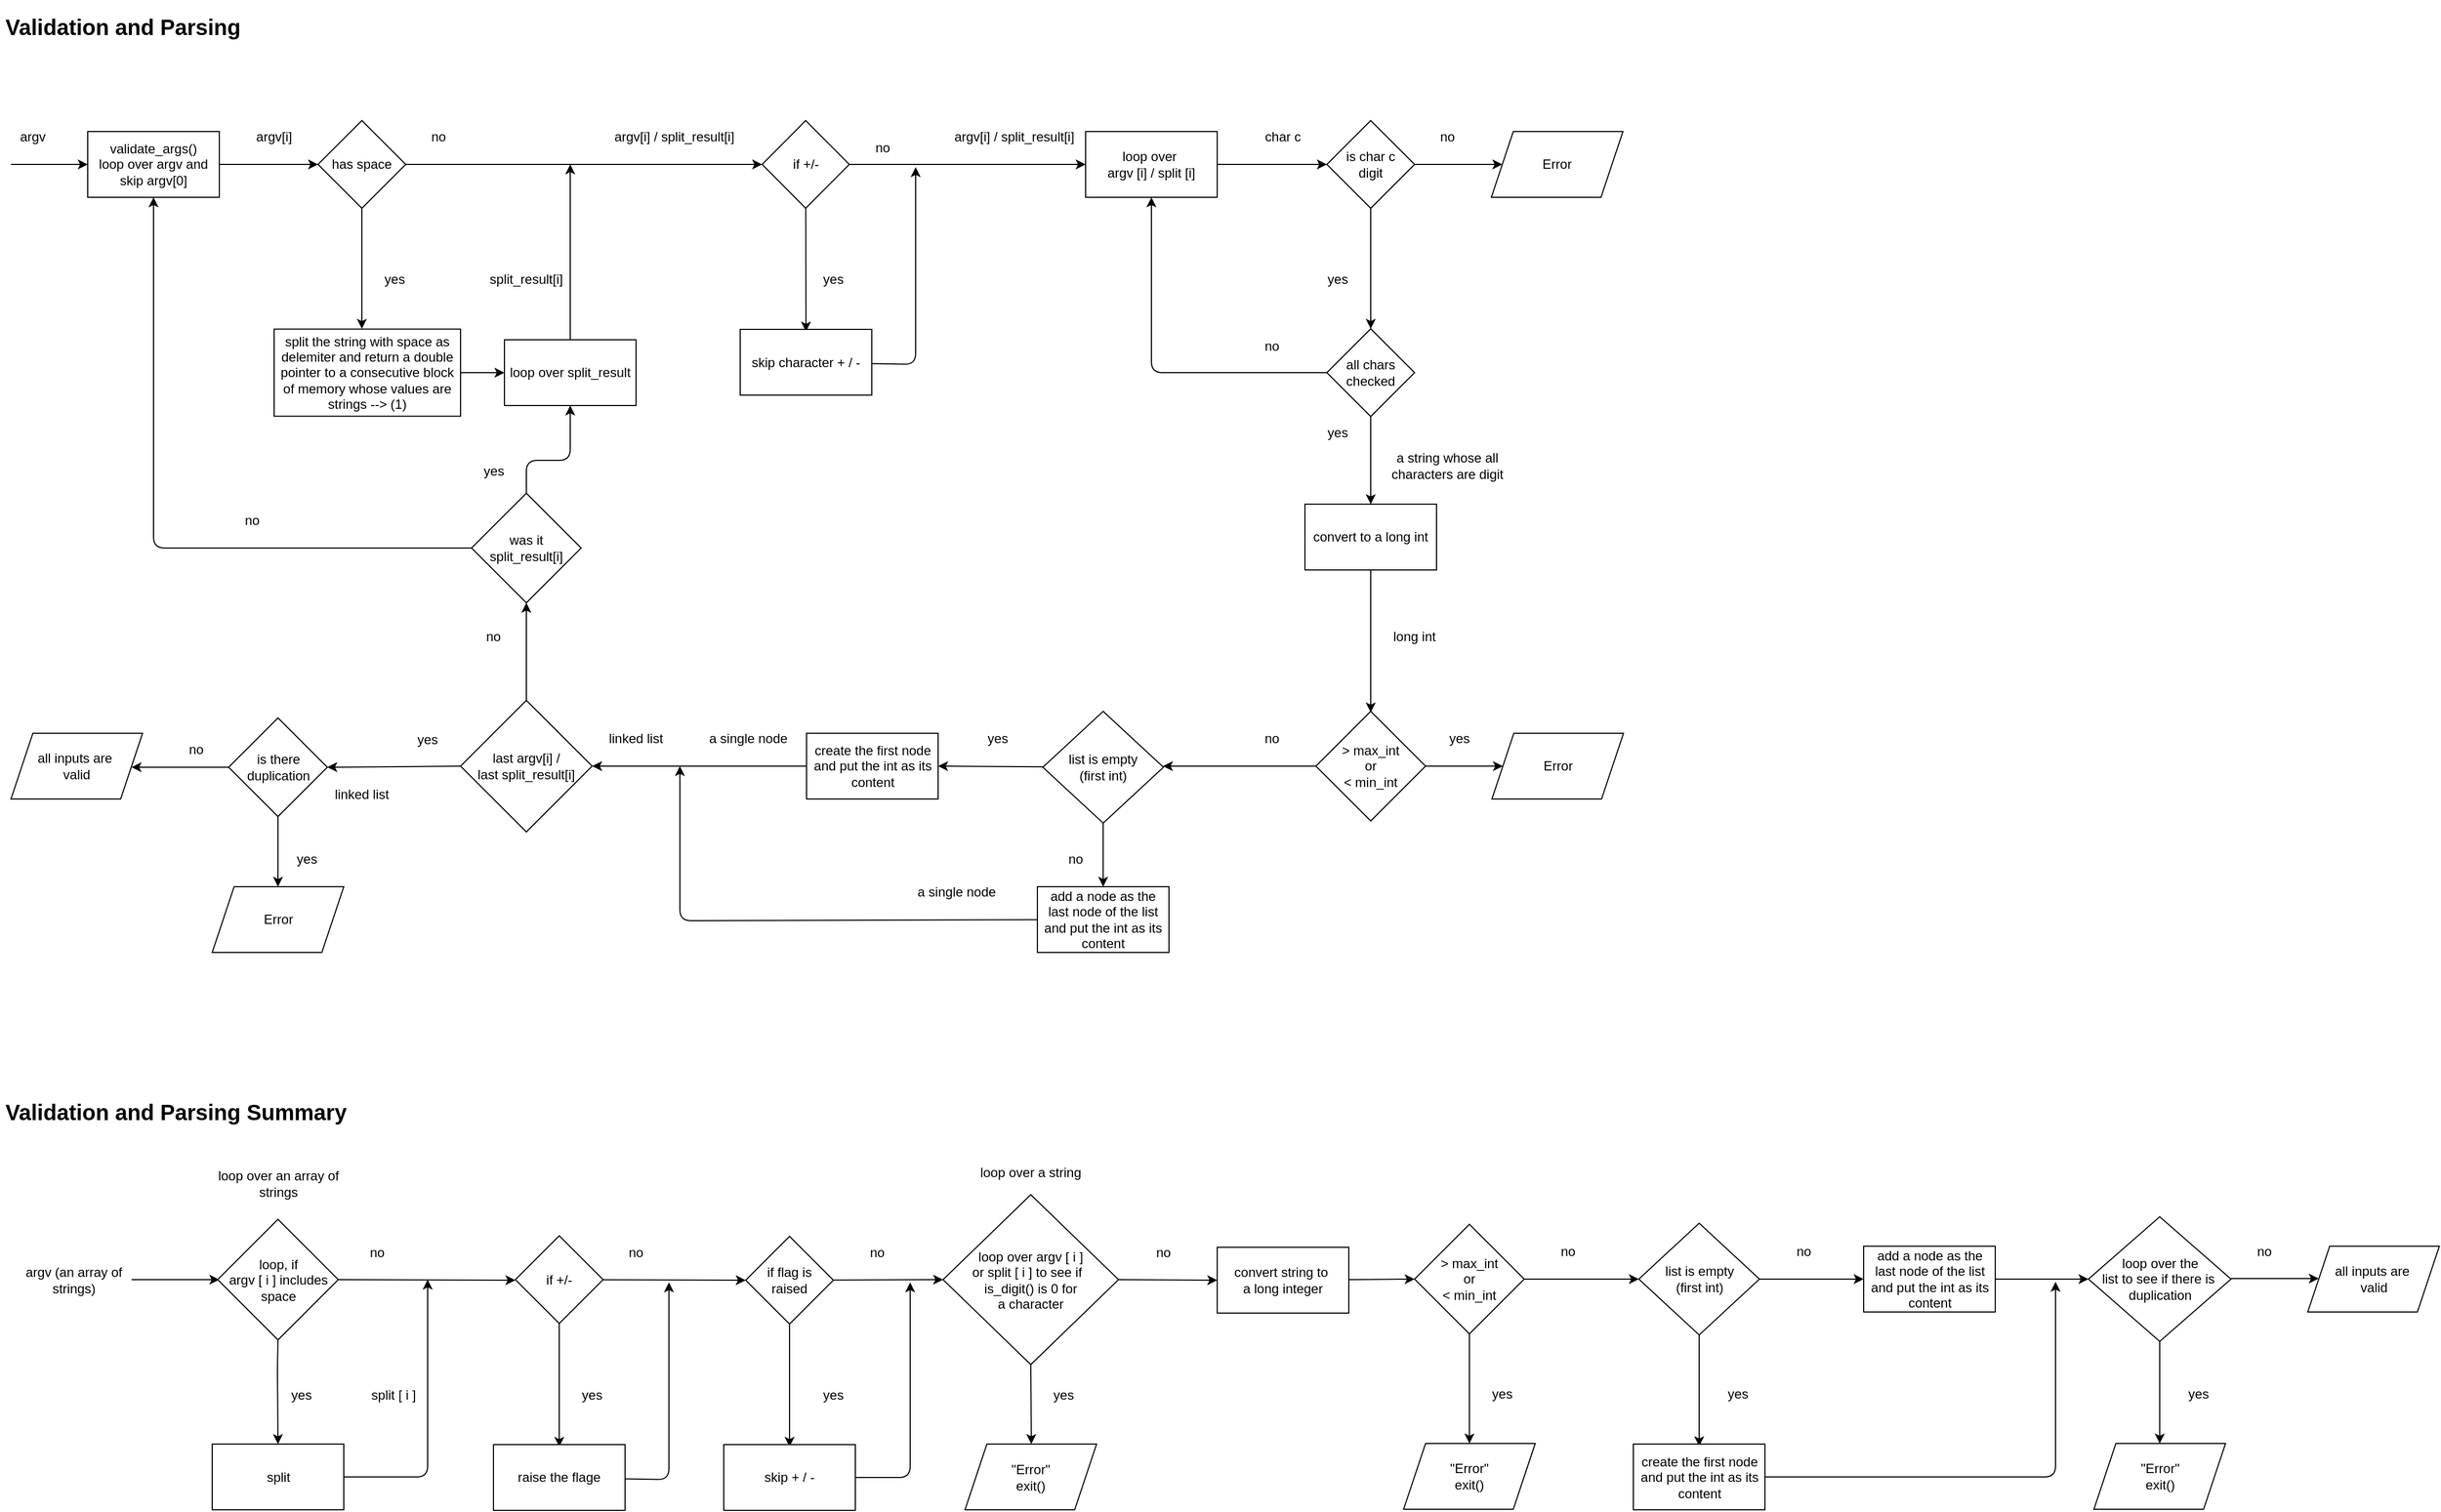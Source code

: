 <mxfile>
    <diagram id="3Skp6u5j8QHeCOQ26xEV" name="Page-1">
        <mxGraphModel dx="1707" dy="1222" grid="1" gridSize="10" guides="1" tooltips="1" connect="1" arrows="1" fold="1" page="1" pageScale="1" pageWidth="3300" pageHeight="4681" math="0" shadow="0">
            <root>
                <mxCell id="0"/>
                <mxCell id="1" parent="0"/>
                <mxCell id="7" value="yes" style="text;html=1;strokeColor=none;fillColor=none;align=center;verticalAlign=middle;whiteSpace=wrap;rounded=0;" parent="1" vertex="1">
                    <mxGeometry x="410" y="400" width="60" height="30" as="geometry"/>
                </mxCell>
                <mxCell id="10" value="no" style="text;html=1;strokeColor=none;fillColor=none;align=center;verticalAlign=middle;whiteSpace=wrap;rounded=0;" parent="1" vertex="1">
                    <mxGeometry x="450" y="270" width="60" height="30" as="geometry"/>
                </mxCell>
                <mxCell id="57" style="edgeStyle=none;html=1;" parent="1" source="56" edge="1">
                    <mxGeometry relative="1" as="geometry">
                        <mxPoint x="370" y="310" as="targetPoint"/>
                    </mxGeometry>
                </mxCell>
                <mxCell id="79" style="edgeStyle=none;html=1;entryX=0;entryY=0.5;entryDx=0;entryDy=0;" parent="1" target="56" edge="1">
                    <mxGeometry relative="1" as="geometry">
                        <mxPoint x="100" y="290" as="targetPoint"/>
                        <mxPoint x="90" y="310" as="sourcePoint"/>
                    </mxGeometry>
                </mxCell>
                <mxCell id="56" value="validate_args()&lt;br&gt;loop over argv and skip argv[0]" style="rounded=0;whiteSpace=wrap;html=1;" parent="1" vertex="1">
                    <mxGeometry x="160" y="280" width="120" height="60" as="geometry"/>
                </mxCell>
                <mxCell id="58" value="argv[i]" style="text;html=1;strokeColor=none;fillColor=none;align=center;verticalAlign=middle;whiteSpace=wrap;rounded=0;" parent="1" vertex="1">
                    <mxGeometry x="300" y="270" width="60" height="30" as="geometry"/>
                </mxCell>
                <mxCell id="60" style="edgeStyle=none;html=1;entryX=0;entryY=0.5;entryDx=0;entryDy=0;" parent="1" source="59" target="84" edge="1">
                    <mxGeometry relative="1" as="geometry">
                        <mxPoint x="590" y="310" as="targetPoint"/>
                    </mxGeometry>
                </mxCell>
                <mxCell id="61" style="edgeStyle=none;html=1;" parent="1" source="59" edge="1">
                    <mxGeometry relative="1" as="geometry">
                        <mxPoint x="410" y="460" as="targetPoint"/>
                    </mxGeometry>
                </mxCell>
                <mxCell id="59" value="has space" style="rhombus;whiteSpace=wrap;html=1;" parent="1" vertex="1">
                    <mxGeometry x="370" y="270" width="80" height="80" as="geometry"/>
                </mxCell>
                <mxCell id="179" style="edgeStyle=none;html=1;" parent="1" source="62" edge="1">
                    <mxGeometry relative="1" as="geometry">
                        <mxPoint x="540" y="500" as="targetPoint"/>
                    </mxGeometry>
                </mxCell>
                <mxCell id="62" value="split the string with space as delemiter and return a double pointer to a consecutive block of memory whose values are strings --&amp;gt; (1)" style="rounded=0;whiteSpace=wrap;html=1;" parent="1" vertex="1">
                    <mxGeometry x="330" y="460.25" width="170" height="79.5" as="geometry"/>
                </mxCell>
                <mxCell id="80" value="argv" style="text;html=1;strokeColor=none;fillColor=none;align=center;verticalAlign=middle;whiteSpace=wrap;rounded=0;" parent="1" vertex="1">
                    <mxGeometry x="80" y="270" width="60" height="30" as="geometry"/>
                </mxCell>
                <mxCell id="83" style="edgeStyle=none;html=1;" parent="1" source="84" edge="1">
                    <mxGeometry relative="1" as="geometry">
                        <mxPoint x="815" y="462.5" as="targetPoint"/>
                    </mxGeometry>
                </mxCell>
                <mxCell id="91" style="edgeStyle=none;html=1;" parent="1" source="84" edge="1">
                    <mxGeometry relative="1" as="geometry">
                        <mxPoint x="1070" y="310" as="targetPoint"/>
                    </mxGeometry>
                </mxCell>
                <mxCell id="84" value="if +/-" style="rhombus;whiteSpace=wrap;html=1;" parent="1" vertex="1">
                    <mxGeometry x="775" y="270" width="79.5" height="80" as="geometry"/>
                </mxCell>
                <mxCell id="85" value="no" style="text;html=1;strokeColor=none;fillColor=none;align=center;verticalAlign=middle;whiteSpace=wrap;rounded=0;" parent="1" vertex="1">
                    <mxGeometry x="855" y="280" width="60" height="30" as="geometry"/>
                </mxCell>
                <mxCell id="86" value="yes" style="text;html=1;strokeColor=none;fillColor=none;align=center;verticalAlign=middle;whiteSpace=wrap;rounded=0;" parent="1" vertex="1">
                    <mxGeometry x="810" y="400" width="60" height="30" as="geometry"/>
                </mxCell>
                <mxCell id="87" style="edgeStyle=none;html=1;" parent="1" source="88" edge="1">
                    <mxGeometry relative="1" as="geometry">
                        <mxPoint x="915" y="312.5" as="targetPoint"/>
                        <Array as="points">
                            <mxPoint x="915" y="492.5"/>
                        </Array>
                    </mxGeometry>
                </mxCell>
                <mxCell id="88" value="skip character + / -" style="rounded=0;whiteSpace=wrap;html=1;" parent="1" vertex="1">
                    <mxGeometry x="755" y="460.5" width="120" height="60" as="geometry"/>
                </mxCell>
                <mxCell id="90" value="argv[i] / split_result[i]" style="text;html=1;strokeColor=none;fillColor=none;align=center;verticalAlign=middle;whiteSpace=wrap;rounded=0;" parent="1" vertex="1">
                    <mxGeometry x="635" y="270" width="120" height="30" as="geometry"/>
                </mxCell>
                <mxCell id="94" style="edgeStyle=none;html=1;" parent="1" source="92" edge="1">
                    <mxGeometry relative="1" as="geometry">
                        <mxPoint x="1290" y="310" as="targetPoint"/>
                    </mxGeometry>
                </mxCell>
                <mxCell id="92" value="loop over&amp;nbsp;&lt;br&gt;argv [i] /&amp;nbsp;split [i]" style="rounded=0;whiteSpace=wrap;html=1;" parent="1" vertex="1">
                    <mxGeometry x="1070" y="280" width="120" height="60" as="geometry"/>
                </mxCell>
                <mxCell id="93" value="argv[i] / split_result[i]" style="text;html=1;strokeColor=none;fillColor=none;align=center;verticalAlign=middle;whiteSpace=wrap;rounded=0;" parent="1" vertex="1">
                    <mxGeometry x="930" y="270" width="150" height="30" as="geometry"/>
                </mxCell>
                <mxCell id="97" style="edgeStyle=none;html=1;" parent="1" source="95" edge="1">
                    <mxGeometry relative="1" as="geometry">
                        <mxPoint x="1450" y="310" as="targetPoint"/>
                    </mxGeometry>
                </mxCell>
                <mxCell id="100" style="edgeStyle=none;html=1;" parent="1" source="95" edge="1">
                    <mxGeometry relative="1" as="geometry">
                        <mxPoint x="1330" y="460" as="targetPoint"/>
                    </mxGeometry>
                </mxCell>
                <mxCell id="95" value="is char c&lt;br&gt;digit" style="rhombus;whiteSpace=wrap;html=1;" parent="1" vertex="1">
                    <mxGeometry x="1290" y="270" width="80" height="80" as="geometry"/>
                </mxCell>
                <mxCell id="96" value="char c" style="text;html=1;strokeColor=none;fillColor=none;align=center;verticalAlign=middle;whiteSpace=wrap;rounded=0;" parent="1" vertex="1">
                    <mxGeometry x="1220" y="270" width="60" height="30" as="geometry"/>
                </mxCell>
                <mxCell id="98" value="no" style="text;html=1;strokeColor=none;fillColor=none;align=center;verticalAlign=middle;whiteSpace=wrap;rounded=0;" parent="1" vertex="1">
                    <mxGeometry x="1370" y="270" width="60" height="30" as="geometry"/>
                </mxCell>
                <mxCell id="99" value="Error" style="shape=parallelogram;perimeter=parallelogramPerimeter;whiteSpace=wrap;html=1;fixedSize=1;" parent="1" vertex="1">
                    <mxGeometry x="1440" y="280" width="120" height="60" as="geometry"/>
                </mxCell>
                <mxCell id="101" value="yes" style="text;html=1;strokeColor=none;fillColor=none;align=center;verticalAlign=middle;whiteSpace=wrap;rounded=0;" parent="1" vertex="1">
                    <mxGeometry x="1270" y="400" width="60" height="30" as="geometry"/>
                </mxCell>
                <mxCell id="102" value="" style="edgeStyle=none;html=1;exitX=0;exitY=0.5;exitDx=0;exitDy=0;" parent="1" source="103" edge="1">
                    <mxGeometry relative="1" as="geometry">
                        <mxPoint x="1140.5" y="859" as="targetPoint"/>
                    </mxGeometry>
                </mxCell>
                <mxCell id="110" style="edgeStyle=none;html=1;" parent="1" source="103" edge="1">
                    <mxGeometry relative="1" as="geometry">
                        <mxPoint x="1450.5" y="859" as="targetPoint"/>
                    </mxGeometry>
                </mxCell>
                <mxCell id="103" value="&amp;gt; max_int&lt;br&gt;or&lt;br&gt;&amp;lt; min_int" style="rhombus;whiteSpace=wrap;html=1;" parent="1" vertex="1">
                    <mxGeometry x="1280" y="809" width="100" height="100" as="geometry"/>
                </mxCell>
                <mxCell id="105" value="yes" style="text;html=1;strokeColor=none;fillColor=none;align=center;verticalAlign=middle;whiteSpace=wrap;rounded=0;" parent="1" vertex="1">
                    <mxGeometry x="1380.5" y="819" width="60" height="30" as="geometry"/>
                </mxCell>
                <mxCell id="109" style="edgeStyle=none;html=1;" parent="1" source="106" edge="1">
                    <mxGeometry relative="1" as="geometry">
                        <mxPoint x="1330" y="810" as="targetPoint"/>
                    </mxGeometry>
                </mxCell>
                <mxCell id="106" value="convert to a long int" style="rounded=0;whiteSpace=wrap;html=1;" parent="1" vertex="1">
                    <mxGeometry x="1270" y="620" width="120" height="60" as="geometry"/>
                </mxCell>
                <mxCell id="107" value="a string whose all characters are digit" style="text;html=1;strokeColor=none;fillColor=none;align=center;verticalAlign=middle;whiteSpace=wrap;rounded=0;" parent="1" vertex="1">
                    <mxGeometry x="1340" y="570" width="120" height="30" as="geometry"/>
                </mxCell>
                <mxCell id="111" value="Error" style="shape=parallelogram;perimeter=parallelogramPerimeter;whiteSpace=wrap;html=1;fixedSize=1;" parent="1" vertex="1">
                    <mxGeometry x="1440.5" y="829" width="120" height="60" as="geometry"/>
                </mxCell>
                <mxCell id="112" value="no" style="text;html=1;strokeColor=none;fillColor=none;align=center;verticalAlign=middle;whiteSpace=wrap;rounded=0;" parent="1" vertex="1">
                    <mxGeometry x="1210" y="819" width="60" height="30" as="geometry"/>
                </mxCell>
                <mxCell id="113" value="long int" style="text;html=1;strokeColor=none;fillColor=none;align=center;verticalAlign=middle;whiteSpace=wrap;rounded=0;" parent="1" vertex="1">
                    <mxGeometry x="1340" y="725.5" width="60" height="30" as="geometry"/>
                </mxCell>
                <mxCell id="114" style="edgeStyle=none;html=1;entryX=1;entryY=0.5;entryDx=0;entryDy=0;" parent="1" source="115" target="117" edge="1">
                    <mxGeometry relative="1" as="geometry">
                        <mxPoint x="1086" y="1012.5" as="targetPoint"/>
                    </mxGeometry>
                </mxCell>
                <mxCell id="121" style="edgeStyle=none;html=1;entryX=0.5;entryY=0;entryDx=0;entryDy=0;" parent="1" source="115" target="119" edge="1">
                    <mxGeometry relative="1" as="geometry"/>
                </mxCell>
                <mxCell id="115" value="list is empty&lt;br&gt;(first int)" style="rhombus;whiteSpace=wrap;html=1;" parent="1" vertex="1">
                    <mxGeometry x="1031" y="809" width="110" height="102" as="geometry"/>
                </mxCell>
                <mxCell id="116" value="yes" style="text;html=1;strokeColor=none;fillColor=none;align=center;verticalAlign=middle;whiteSpace=wrap;rounded=0;" parent="1" vertex="1">
                    <mxGeometry x="960" y="819" width="60" height="30" as="geometry"/>
                </mxCell>
                <mxCell id="123" style="edgeStyle=none;html=1;entryX=1;entryY=0.5;entryDx=0;entryDy=0;" parent="1" source="117" target="130" edge="1">
                    <mxGeometry relative="1" as="geometry">
                        <mxPoint x="781" y="859" as="targetPoint"/>
                    </mxGeometry>
                </mxCell>
                <mxCell id="117" value="create the first node and&amp;nbsp;put the int as its content" style="rounded=0;whiteSpace=wrap;html=1;" parent="1" vertex="1">
                    <mxGeometry x="815.5" y="829" width="120" height="60" as="geometry"/>
                </mxCell>
                <mxCell id="122" style="edgeStyle=none;html=1;" parent="1" source="119" edge="1">
                    <mxGeometry relative="1" as="geometry">
                        <mxPoint x="700" y="859" as="targetPoint"/>
                        <Array as="points">
                            <mxPoint x="700" y="1000"/>
                        </Array>
                    </mxGeometry>
                </mxCell>
                <mxCell id="119" value="add a node as the last node of the list and put the int as its content" style="rounded=0;whiteSpace=wrap;html=1;" parent="1" vertex="1">
                    <mxGeometry x="1026" y="969" width="120" height="60" as="geometry"/>
                </mxCell>
                <mxCell id="120" value="no" style="text;html=1;strokeColor=none;fillColor=none;align=center;verticalAlign=middle;whiteSpace=wrap;rounded=0;" parent="1" vertex="1">
                    <mxGeometry x="1031" y="929" width="60" height="30" as="geometry"/>
                </mxCell>
                <mxCell id="126" style="edgeStyle=none;html=1;entryX=0.5;entryY=1;entryDx=0;entryDy=0;" parent="1" source="125" target="92" edge="1">
                    <mxGeometry relative="1" as="geometry">
                        <mxPoint x="1130" y="440" as="targetPoint"/>
                        <Array as="points">
                            <mxPoint x="1130" y="500"/>
                        </Array>
                    </mxGeometry>
                </mxCell>
                <mxCell id="128" style="edgeStyle=none;html=1;entryX=0.5;entryY=0;entryDx=0;entryDy=0;" parent="1" source="125" target="106" edge="1">
                    <mxGeometry relative="1" as="geometry"/>
                </mxCell>
                <mxCell id="125" value="all chars&lt;br&gt;checked" style="rhombus;whiteSpace=wrap;html=1;" parent="1" vertex="1">
                    <mxGeometry x="1290" y="460" width="80" height="80" as="geometry"/>
                </mxCell>
                <mxCell id="127" value="no" style="text;html=1;strokeColor=none;fillColor=none;align=center;verticalAlign=middle;whiteSpace=wrap;rounded=0;" parent="1" vertex="1">
                    <mxGeometry x="1210" y="460.5" width="60" height="30" as="geometry"/>
                </mxCell>
                <mxCell id="129" value="yes" style="text;html=1;strokeColor=none;fillColor=none;align=center;verticalAlign=middle;whiteSpace=wrap;rounded=0;" parent="1" vertex="1">
                    <mxGeometry x="1270" y="540" width="60" height="30" as="geometry"/>
                </mxCell>
                <mxCell id="131" style="edgeStyle=none;html=1;entryX=0.5;entryY=1;entryDx=0;entryDy=0;exitX=0;exitY=0.5;exitDx=0;exitDy=0;startArrow=none;" parent="1" source="155" target="56" edge="1">
                    <mxGeometry relative="1" as="geometry">
                        <mxPoint x="200" y="540" as="targetPoint"/>
                        <Array as="points">
                            <mxPoint x="220" y="660"/>
                        </Array>
                        <mxPoint x="560" y="790" as="sourcePoint"/>
                    </mxGeometry>
                </mxCell>
                <mxCell id="137" style="edgeStyle=none;html=1;exitX=0;exitY=0.5;exitDx=0;exitDy=0;entryX=1;entryY=0.5;entryDx=0;entryDy=0;" parent="1" source="130" target="141" edge="1">
                    <mxGeometry relative="1" as="geometry">
                        <mxPoint x="420" y="860" as="targetPoint"/>
                        <mxPoint x="480" y="860" as="sourcePoint"/>
                    </mxGeometry>
                </mxCell>
                <mxCell id="183" style="edgeStyle=none;html=1;entryX=0.5;entryY=1;entryDx=0;entryDy=0;" parent="1" source="130" target="155" edge="1">
                    <mxGeometry relative="1" as="geometry"/>
                </mxCell>
                <mxCell id="130" value="last argv[i] /&lt;br&gt;last split_result[i]" style="rhombus;whiteSpace=wrap;html=1;" parent="1" vertex="1">
                    <mxGeometry x="500" y="799" width="120" height="120" as="geometry"/>
                </mxCell>
                <mxCell id="133" value="no" style="text;html=1;strokeColor=none;fillColor=none;align=center;verticalAlign=middle;whiteSpace=wrap;rounded=0;" parent="1" vertex="1">
                    <mxGeometry x="500" y="725.5" width="60" height="30" as="geometry"/>
                </mxCell>
                <mxCell id="134" value="a single node" style="text;html=1;strokeColor=none;fillColor=none;align=center;verticalAlign=middle;whiteSpace=wrap;rounded=0;" parent="1" vertex="1">
                    <mxGeometry x="910" y="959" width="85" height="30" as="geometry"/>
                </mxCell>
                <mxCell id="135" value="a single node" style="text;html=1;strokeColor=none;fillColor=none;align=center;verticalAlign=middle;whiteSpace=wrap;rounded=0;" parent="1" vertex="1">
                    <mxGeometry x="720" y="819" width="85" height="30" as="geometry"/>
                </mxCell>
                <mxCell id="136" value="linked list" style="text;html=1;strokeColor=none;fillColor=none;align=center;verticalAlign=middle;whiteSpace=wrap;rounded=0;" parent="1" vertex="1">
                    <mxGeometry x="630" y="819" width="60" height="30" as="geometry"/>
                </mxCell>
                <mxCell id="138" value="yes" style="text;html=1;strokeColor=none;fillColor=none;align=center;verticalAlign=middle;whiteSpace=wrap;rounded=0;" parent="1" vertex="1">
                    <mxGeometry x="440" y="820" width="60" height="30" as="geometry"/>
                </mxCell>
                <mxCell id="144" style="edgeStyle=none;html=1;exitX=0.5;exitY=1;exitDx=0;exitDy=0;entryX=0.5;entryY=0;entryDx=0;entryDy=0;" parent="1" source="141" target="143" edge="1">
                    <mxGeometry relative="1" as="geometry"/>
                </mxCell>
                <mxCell id="147" style="edgeStyle=none;html=1;" parent="1" source="141" edge="1">
                    <mxGeometry relative="1" as="geometry">
                        <mxPoint x="200" y="860" as="targetPoint"/>
                    </mxGeometry>
                </mxCell>
                <mxCell id="141" value="is there&lt;br&gt;duplication" style="rhombus;whiteSpace=wrap;html=1;" parent="1" vertex="1">
                    <mxGeometry x="288.5" y="815" width="90" height="90" as="geometry"/>
                </mxCell>
                <mxCell id="142" value="linked list" style="text;html=1;strokeColor=none;fillColor=none;align=center;verticalAlign=middle;whiteSpace=wrap;rounded=0;" parent="1" vertex="1">
                    <mxGeometry x="380" y="870" width="60" height="30" as="geometry"/>
                </mxCell>
                <mxCell id="143" value="Error" style="shape=parallelogram;perimeter=parallelogramPerimeter;whiteSpace=wrap;html=1;fixedSize=1;" parent="1" vertex="1">
                    <mxGeometry x="273.5" y="969" width="120" height="60" as="geometry"/>
                </mxCell>
                <mxCell id="145" value="yes" style="text;html=1;strokeColor=none;fillColor=none;align=center;verticalAlign=middle;whiteSpace=wrap;rounded=0;" parent="1" vertex="1">
                    <mxGeometry x="330" y="929" width="60" height="30" as="geometry"/>
                </mxCell>
                <mxCell id="146" value="no" style="text;html=1;strokeColor=none;fillColor=none;align=center;verticalAlign=middle;whiteSpace=wrap;rounded=0;" parent="1" vertex="1">
                    <mxGeometry x="228.5" y="829" width="60" height="30" as="geometry"/>
                </mxCell>
                <mxCell id="150" value="all inputs are&amp;nbsp;&lt;br&gt;valid" style="shape=parallelogram;perimeter=parallelogramPerimeter;whiteSpace=wrap;html=1;fixedSize=1;" parent="1" vertex="1">
                    <mxGeometry x="90" y="829" width="120" height="60" as="geometry"/>
                </mxCell>
                <mxCell id="156" style="edgeStyle=none;html=1;entryX=0.5;entryY=1;entryDx=0;entryDy=0;exitX=0.5;exitY=0;exitDx=0;exitDy=0;" parent="1" source="155" target="180" edge="1">
                    <mxGeometry relative="1" as="geometry">
                        <mxPoint x="560" y="560" as="targetPoint"/>
                        <Array as="points">
                            <mxPoint x="560" y="580"/>
                            <mxPoint x="600" y="580"/>
                        </Array>
                    </mxGeometry>
                </mxCell>
                <mxCell id="155" value="was it&lt;br&gt;split_result[i]" style="rhombus;whiteSpace=wrap;html=1;" parent="1" vertex="1">
                    <mxGeometry x="510" y="610" width="100" height="100" as="geometry"/>
                </mxCell>
                <mxCell id="159" value="no" style="text;html=1;strokeColor=none;fillColor=none;align=center;verticalAlign=middle;whiteSpace=wrap;rounded=0;" parent="1" vertex="1">
                    <mxGeometry x="280" y="620" width="60" height="30" as="geometry"/>
                </mxCell>
                <mxCell id="160" value="yes" style="text;html=1;strokeColor=none;fillColor=none;align=center;verticalAlign=middle;whiteSpace=wrap;rounded=0;" parent="1" vertex="1">
                    <mxGeometry x="507.5" y="580" width="45" height="20" as="geometry"/>
                </mxCell>
                <mxCell id="181" style="edgeStyle=none;html=1;" parent="1" source="180" edge="1">
                    <mxGeometry relative="1" as="geometry">
                        <mxPoint x="600" y="310" as="targetPoint"/>
                    </mxGeometry>
                </mxCell>
                <mxCell id="180" value="loop over split_result" style="rounded=0;whiteSpace=wrap;html=1;" parent="1" vertex="1">
                    <mxGeometry x="540" y="470" width="120" height="60" as="geometry"/>
                </mxCell>
                <mxCell id="182" value="split_result[i]" style="text;html=1;strokeColor=none;fillColor=none;align=center;verticalAlign=middle;whiteSpace=wrap;rounded=0;" parent="1" vertex="1">
                    <mxGeometry x="530" y="400" width="60" height="30" as="geometry"/>
                </mxCell>
                <mxCell id="184" value="argv (an array of strings)" style="text;html=1;strokeColor=none;fillColor=none;align=center;verticalAlign=middle;whiteSpace=wrap;rounded=0;" parent="1" vertex="1">
                    <mxGeometry x="100" y="1306.25" width="95" height="42.5" as="geometry"/>
                </mxCell>
                <mxCell id="185" value="" style="endArrow=classic;html=1;" parent="1" edge="1">
                    <mxGeometry width="50" height="50" relative="1" as="geometry">
                        <mxPoint x="200" y="1327.5" as="sourcePoint"/>
                        <mxPoint x="280" y="1327.5" as="targetPoint"/>
                    </mxGeometry>
                </mxCell>
                <mxCell id="186" value="loop, if &lt;br&gt;argv [ i ] includes space" style="rhombus;whiteSpace=wrap;html=1;" parent="1" vertex="1">
                    <mxGeometry x="278.5" y="1272.5" width="110" height="110" as="geometry"/>
                </mxCell>
                <mxCell id="187" value="" style="endArrow=classic;html=1;exitX=1;exitY=0.5;exitDx=0;exitDy=0;" parent="1" source="186" edge="1">
                    <mxGeometry width="50" height="50" relative="1" as="geometry">
                        <mxPoint x="390" y="1327.5" as="sourcePoint"/>
                        <mxPoint x="550" y="1328" as="targetPoint"/>
                    </mxGeometry>
                </mxCell>
                <mxCell id="188" value="" style="endArrow=classic;html=1;exitX=0.5;exitY=1;exitDx=0;exitDy=0;entryX=0.5;entryY=0;entryDx=0;entryDy=0;" parent="1" source="186" target="191" edge="1">
                    <mxGeometry width="50" height="50" relative="1" as="geometry">
                        <mxPoint x="333" y="1387.5" as="sourcePoint"/>
                        <mxPoint x="333" y="1457.5" as="targetPoint"/>
                        <Array as="points">
                            <mxPoint x="333" y="1407.5"/>
                        </Array>
                    </mxGeometry>
                </mxCell>
                <mxCell id="189" value="yes" style="text;html=1;strokeColor=none;fillColor=none;align=center;verticalAlign=middle;whiteSpace=wrap;rounded=0;" parent="1" vertex="1">
                    <mxGeometry x="325" y="1417.5" width="60" height="30" as="geometry"/>
                </mxCell>
                <mxCell id="190" style="edgeStyle=none;html=1;" parent="1" source="191" edge="1">
                    <mxGeometry relative="1" as="geometry">
                        <mxPoint x="470" y="1327.5" as="targetPoint"/>
                        <Array as="points">
                            <mxPoint x="470" y="1507.5"/>
                        </Array>
                    </mxGeometry>
                </mxCell>
                <mxCell id="191" value="split" style="rounded=0;whiteSpace=wrap;html=1;" parent="1" vertex="1">
                    <mxGeometry x="273.5" y="1477.5" width="120" height="60" as="geometry"/>
                </mxCell>
                <mxCell id="192" value="no" style="text;html=1;strokeColor=none;fillColor=none;align=center;verticalAlign=middle;whiteSpace=wrap;rounded=0;" parent="1" vertex="1">
                    <mxGeometry x="393.5" y="1287.5" width="60" height="30" as="geometry"/>
                </mxCell>
                <mxCell id="193" style="edgeStyle=none;html=1;exitX=0.5;exitY=1;exitDx=0;exitDy=0;" parent="1" source="194" edge="1">
                    <mxGeometry relative="1" as="geometry">
                        <mxPoint x="1020.5" y="1477.5" as="targetPoint"/>
                    </mxGeometry>
                </mxCell>
                <mxCell id="194" value="loop over&amp;nbsp;argv [ i ] &lt;br&gt;or split [ i ]&amp;nbsp;to see if&amp;nbsp;&amp;nbsp;&lt;br&gt;is_digit() is 0 for&lt;br&gt;a&amp;nbsp;character" style="rhombus;whiteSpace=wrap;html=1;" parent="1" vertex="1">
                    <mxGeometry x="940" y="1250" width="160" height="155" as="geometry"/>
                </mxCell>
                <mxCell id="195" value="" style="endArrow=classic;html=1;exitX=1;exitY=0.5;exitDx=0;exitDy=0;entryX=0;entryY=0.5;entryDx=0;entryDy=0;" parent="1" source="194" target="239" edge="1">
                    <mxGeometry width="50" height="50" relative="1" as="geometry">
                        <mxPoint x="1025.5" y="1327.5" as="sourcePoint"/>
                        <mxPoint x="1185.5" y="1327.5" as="targetPoint"/>
                    </mxGeometry>
                </mxCell>
                <mxCell id="196" value="split [ i ]" style="text;html=1;strokeColor=none;fillColor=none;align=center;verticalAlign=middle;whiteSpace=wrap;rounded=0;" parent="1" vertex="1">
                    <mxGeometry x="408.5" y="1417.5" width="60" height="30" as="geometry"/>
                </mxCell>
                <mxCell id="197" value="" style="edgeStyle=none;html=1;entryX=0.5;entryY=0;entryDx=0;entryDy=0;" parent="1" source="199" target="200" edge="1">
                    <mxGeometry relative="1" as="geometry">
                        <mxPoint x="1425.5" y="1437" as="targetPoint"/>
                    </mxGeometry>
                </mxCell>
                <mxCell id="198" style="edgeStyle=none;html=1;entryX=0;entryY=0.5;entryDx=0;entryDy=0;" parent="1" source="199" edge="1">
                    <mxGeometry relative="1" as="geometry">
                        <mxPoint x="1574.5" y="1327" as="targetPoint"/>
                    </mxGeometry>
                </mxCell>
                <mxCell id="199" value="&amp;gt; max_int&lt;br&gt;or&lt;br&gt;&amp;lt; min_int" style="rhombus;whiteSpace=wrap;html=1;" parent="1" vertex="1">
                    <mxGeometry x="1370" y="1277" width="100" height="100" as="geometry"/>
                </mxCell>
                <mxCell id="200" value="&quot;Error&quot;&lt;br&gt;exit()" style="shape=parallelogram;perimeter=parallelogramPerimeter;whiteSpace=wrap;html=1;fixedSize=1;" parent="1" vertex="1">
                    <mxGeometry x="1360" y="1477" width="120" height="60" as="geometry"/>
                </mxCell>
                <mxCell id="201" value="yes" style="text;html=1;strokeColor=none;fillColor=none;align=center;verticalAlign=middle;whiteSpace=wrap;rounded=0;" parent="1" vertex="1">
                    <mxGeometry x="1420" y="1417" width="60" height="30" as="geometry"/>
                </mxCell>
                <mxCell id="202" value="no" style="text;html=1;strokeColor=none;fillColor=none;align=center;verticalAlign=middle;whiteSpace=wrap;rounded=0;" parent="1" vertex="1">
                    <mxGeometry x="1480" y="1287" width="60" height="30" as="geometry"/>
                </mxCell>
                <mxCell id="203" value="yes" style="text;html=1;strokeColor=none;fillColor=none;align=center;verticalAlign=middle;whiteSpace=wrap;rounded=0;" parent="1" vertex="1">
                    <mxGeometry x="1020" y="1417.5" width="60" height="30" as="geometry"/>
                </mxCell>
                <mxCell id="204" value="&quot;Error&quot;&lt;br&gt;exit()" style="shape=parallelogram;perimeter=parallelogramPerimeter;whiteSpace=wrap;html=1;fixedSize=1;" parent="1" vertex="1">
                    <mxGeometry x="960" y="1477.5" width="120" height="60" as="geometry"/>
                </mxCell>
                <mxCell id="205" value="no" style="text;html=1;strokeColor=none;fillColor=none;align=center;verticalAlign=middle;whiteSpace=wrap;rounded=0;" parent="1" vertex="1">
                    <mxGeometry x="1110.5" y="1287.5" width="60" height="30" as="geometry"/>
                </mxCell>
                <mxCell id="206" value="" style="endArrow=classic;html=1;" parent="1" edge="1">
                    <mxGeometry width="50" height="50" relative="1" as="geometry">
                        <mxPoint x="2114.5" y="1326.5" as="sourcePoint"/>
                        <mxPoint x="2194.5" y="1326.5" as="targetPoint"/>
                    </mxGeometry>
                </mxCell>
                <mxCell id="207" style="edgeStyle=none;html=1;exitX=0.5;exitY=1;exitDx=0;exitDy=0;entryX=0.5;entryY=0;entryDx=0;entryDy=0;" parent="1" source="208" target="210" edge="1">
                    <mxGeometry relative="1" as="geometry">
                        <mxPoint x="2024.5" y="1437" as="targetPoint"/>
                    </mxGeometry>
                </mxCell>
                <mxCell id="208" value="loop over the&lt;br&gt;list to&amp;nbsp;see if there is&amp;nbsp;&lt;br&gt;duplication" style="rhombus;whiteSpace=wrap;html=1;" parent="1" vertex="1">
                    <mxGeometry x="1984.5" y="1270.13" width="130" height="113.75" as="geometry"/>
                </mxCell>
                <mxCell id="209" value="yes" style="text;html=1;strokeColor=none;fillColor=none;align=center;verticalAlign=middle;whiteSpace=wrap;rounded=0;" parent="1" vertex="1">
                    <mxGeometry x="2054.5" y="1417" width="60" height="30" as="geometry"/>
                </mxCell>
                <mxCell id="210" value="&quot;Error&quot;&lt;br&gt;exit()" style="shape=parallelogram;perimeter=parallelogramPerimeter;whiteSpace=wrap;html=1;fixedSize=1;" parent="1" vertex="1">
                    <mxGeometry x="1989.5" y="1477" width="120" height="60" as="geometry"/>
                </mxCell>
                <mxCell id="211" value="no" style="text;html=1;strokeColor=none;fillColor=none;align=center;verticalAlign=middle;whiteSpace=wrap;rounded=0;" parent="1" vertex="1">
                    <mxGeometry x="2114.5" y="1287" width="60" height="30" as="geometry"/>
                </mxCell>
                <mxCell id="212" value="all inputs are&amp;nbsp;&lt;br&gt;valid" style="shape=parallelogram;perimeter=parallelogramPerimeter;whiteSpace=wrap;html=1;fixedSize=1;" parent="1" vertex="1">
                    <mxGeometry x="2184.5" y="1297" width="120" height="60" as="geometry"/>
                </mxCell>
                <mxCell id="213" value="loop over an array of strings" style="text;html=1;strokeColor=none;fillColor=none;align=center;verticalAlign=middle;whiteSpace=wrap;rounded=0;" parent="1" vertex="1">
                    <mxGeometry x="258.5" y="1220" width="150" height="40" as="geometry"/>
                </mxCell>
                <mxCell id="214" value="loop over a string" style="text;html=1;strokeColor=none;fillColor=none;align=center;verticalAlign=middle;whiteSpace=wrap;rounded=0;" parent="1" vertex="1">
                    <mxGeometry x="945" y="1210" width="150" height="40" as="geometry"/>
                </mxCell>
                <mxCell id="215" value="" style="edgeStyle=none;html=1;" parent="1" source="217" edge="1">
                    <mxGeometry relative="1" as="geometry">
                        <mxPoint x="760" y="1328" as="targetPoint"/>
                    </mxGeometry>
                </mxCell>
                <mxCell id="216" style="edgeStyle=none;html=1;" parent="1" source="217" edge="1">
                    <mxGeometry relative="1" as="geometry">
                        <mxPoint x="590" y="1480" as="targetPoint"/>
                    </mxGeometry>
                </mxCell>
                <mxCell id="217" value="if +/-" style="rhombus;whiteSpace=wrap;html=1;" parent="1" vertex="1">
                    <mxGeometry x="550" y="1287.5" width="80" height="80" as="geometry"/>
                </mxCell>
                <mxCell id="218" value="no" style="text;html=1;strokeColor=none;fillColor=none;align=center;verticalAlign=middle;whiteSpace=wrap;rounded=0;" parent="1" vertex="1">
                    <mxGeometry x="630" y="1287.5" width="60" height="30" as="geometry"/>
                </mxCell>
                <mxCell id="219" value="yes" style="text;html=1;strokeColor=none;fillColor=none;align=center;verticalAlign=middle;whiteSpace=wrap;rounded=0;" parent="1" vertex="1">
                    <mxGeometry x="590" y="1417.5" width="60" height="30" as="geometry"/>
                </mxCell>
                <mxCell id="220" style="edgeStyle=none;html=1;" parent="1" source="221" edge="1">
                    <mxGeometry relative="1" as="geometry">
                        <mxPoint x="690" y="1330" as="targetPoint"/>
                        <Array as="points">
                            <mxPoint x="690" y="1510"/>
                        </Array>
                    </mxGeometry>
                </mxCell>
                <mxCell id="221" value="raise the flage" style="rounded=0;whiteSpace=wrap;html=1;" parent="1" vertex="1">
                    <mxGeometry x="530" y="1478" width="120" height="60" as="geometry"/>
                </mxCell>
                <mxCell id="222" value="" style="edgeStyle=none;html=1;" parent="1" source="224" target="226" edge="1">
                    <mxGeometry relative="1" as="geometry"/>
                </mxCell>
                <mxCell id="223" style="edgeStyle=none;html=1;" parent="1" source="224" edge="1">
                    <mxGeometry relative="1" as="geometry">
                        <mxPoint x="1629.5" y="1479.5" as="targetPoint"/>
                    </mxGeometry>
                </mxCell>
                <mxCell id="224" value="list is empty&lt;br&gt;(first int)" style="rhombus;whiteSpace=wrap;html=1;" parent="1" vertex="1">
                    <mxGeometry x="1574.5" y="1276" width="110" height="102" as="geometry"/>
                </mxCell>
                <mxCell id="225" style="edgeStyle=none;html=1;" parent="1" source="226" edge="1">
                    <mxGeometry relative="1" as="geometry">
                        <mxPoint x="1984.5" y="1327" as="targetPoint"/>
                    </mxGeometry>
                </mxCell>
                <mxCell id="226" value="add a node as the last node of the list and put the int as its content" style="rounded=0;whiteSpace=wrap;html=1;" parent="1" vertex="1">
                    <mxGeometry x="1779.5" y="1297" width="120" height="60" as="geometry"/>
                </mxCell>
                <mxCell id="227" value="no" style="text;html=1;strokeColor=none;fillColor=none;align=center;verticalAlign=middle;whiteSpace=wrap;rounded=0;" parent="1" vertex="1">
                    <mxGeometry x="1694.5" y="1287" width="60" height="30" as="geometry"/>
                </mxCell>
                <mxCell id="228" value="yes" style="text;html=1;strokeColor=none;fillColor=none;align=center;verticalAlign=middle;whiteSpace=wrap;rounded=0;" parent="1" vertex="1">
                    <mxGeometry x="1634.5" y="1417" width="60" height="30" as="geometry"/>
                </mxCell>
                <mxCell id="229" style="edgeStyle=none;html=1;" parent="1" source="230" edge="1">
                    <mxGeometry relative="1" as="geometry">
                        <mxPoint x="1954.5" y="1329.5" as="targetPoint"/>
                        <Array as="points">
                            <mxPoint x="1954.5" y="1507.5"/>
                        </Array>
                    </mxGeometry>
                </mxCell>
                <mxCell id="230" value="create the first node and&amp;nbsp;put the int as its content" style="rounded=0;whiteSpace=wrap;html=1;" parent="1" vertex="1">
                    <mxGeometry x="1569.5" y="1477.5" width="120" height="60" as="geometry"/>
                </mxCell>
                <mxCell id="231" style="edgeStyle=none;html=1;" parent="1" source="233" edge="1">
                    <mxGeometry relative="1" as="geometry">
                        <mxPoint x="800" y="1480" as="targetPoint"/>
                    </mxGeometry>
                </mxCell>
                <mxCell id="232" style="edgeStyle=none;html=1;entryX=0;entryY=0.5;entryDx=0;entryDy=0;" parent="1" source="233" target="194" edge="1">
                    <mxGeometry relative="1" as="geometry"/>
                </mxCell>
                <mxCell id="233" value="if flag is&lt;br&gt;raised" style="rhombus;whiteSpace=wrap;html=1;" parent="1" vertex="1">
                    <mxGeometry x="760" y="1288" width="80" height="80" as="geometry"/>
                </mxCell>
                <mxCell id="234" value="yes" style="text;html=1;strokeColor=none;fillColor=none;align=center;verticalAlign=middle;whiteSpace=wrap;rounded=0;" parent="1" vertex="1">
                    <mxGeometry x="810" y="1417.5" width="60" height="30" as="geometry"/>
                </mxCell>
                <mxCell id="235" value="no" style="text;html=1;strokeColor=none;fillColor=none;align=center;verticalAlign=middle;whiteSpace=wrap;rounded=0;" parent="1" vertex="1">
                    <mxGeometry x="850" y="1287.5" width="60" height="30" as="geometry"/>
                </mxCell>
                <mxCell id="236" style="edgeStyle=none;html=1;" parent="1" source="237" edge="1">
                    <mxGeometry relative="1" as="geometry">
                        <mxPoint x="910" y="1330" as="targetPoint"/>
                        <Array as="points">
                            <mxPoint x="910" y="1508"/>
                        </Array>
                    </mxGeometry>
                </mxCell>
                <mxCell id="237" value="skip + / -" style="rounded=0;whiteSpace=wrap;html=1;" parent="1" vertex="1">
                    <mxGeometry x="740" y="1478" width="120" height="60" as="geometry"/>
                </mxCell>
                <mxCell id="238" style="edgeStyle=none;html=1;entryX=0;entryY=0.5;entryDx=0;entryDy=0;" parent="1" source="239" target="199" edge="1">
                    <mxGeometry relative="1" as="geometry"/>
                </mxCell>
                <mxCell id="239" value="convert string to&amp;nbsp;&lt;br&gt;a long integer" style="rounded=0;whiteSpace=wrap;html=1;" parent="1" vertex="1">
                    <mxGeometry x="1190" y="1298" width="120" height="60" as="geometry"/>
                </mxCell>
                <mxCell id="240" value="&lt;h1 style=&quot;font-size: 20px;&quot;&gt;Validation and Parsing Summary&lt;/h1&gt;&lt;p style=&quot;font-size: 18px;&quot;&gt;&lt;br&gt;&lt;/p&gt;" style="text;html=1;strokeColor=none;fillColor=none;spacing=5;spacingTop=-20;whiteSpace=wrap;overflow=hidden;rounded=0;" parent="1" vertex="1">
                    <mxGeometry x="80" y="1160" width="350" height="40" as="geometry"/>
                </mxCell>
                <mxCell id="241" value="&lt;h1 style=&quot;font-size: 20px;&quot;&gt;&lt;font style=&quot;font-size: 20px;&quot;&gt;Validation and Parsing&lt;/font&gt;&lt;/h1&gt;&lt;p style=&quot;font-size: 20px;&quot;&gt;&lt;br&gt;&lt;/p&gt;" style="text;html=1;strokeColor=none;fillColor=none;spacing=5;spacingTop=-20;whiteSpace=wrap;overflow=hidden;rounded=0;" parent="1" vertex="1">
                    <mxGeometry x="80" y="170" width="286" height="50" as="geometry"/>
                </mxCell>
            </root>
        </mxGraphModel>
    </diagram>
</mxfile>